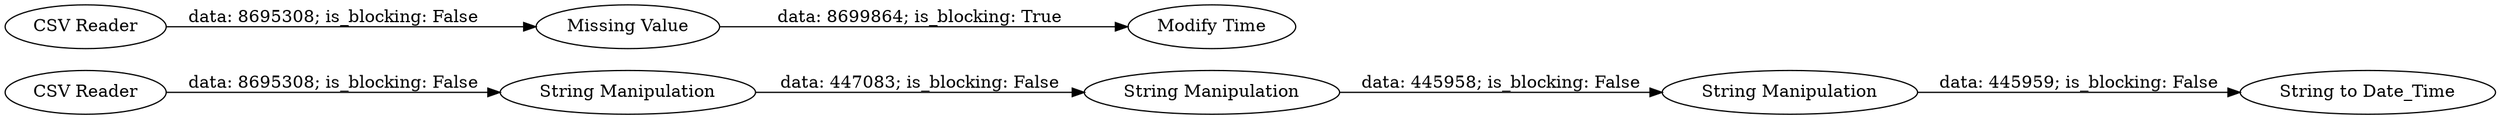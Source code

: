 digraph {
	"5650534766343580003_51" [label="String to Date_Time"]
	"5650534766343580003_40" [label="String Manipulation"]
	"5650534766343580003_55" [label="String Manipulation"]
	"5650534766343580003_54" [label="Modify Time"]
	"5650534766343580003_41" [label="String Manipulation"]
	"5650534766343580003_52" [label="CSV Reader"]
	"5650534766343580003_1" [label="CSV Reader"]
	"5650534766343580003_53" [label="Missing Value"]
	"5650534766343580003_41" -> "5650534766343580003_55" [label="data: 445958; is_blocking: False"]
	"5650534766343580003_52" -> "5650534766343580003_53" [label="data: 8695308; is_blocking: False"]
	"5650534766343580003_55" -> "5650534766343580003_51" [label="data: 445959; is_blocking: False"]
	"5650534766343580003_40" -> "5650534766343580003_41" [label="data: 447083; is_blocking: False"]
	"5650534766343580003_1" -> "5650534766343580003_40" [label="data: 8695308; is_blocking: False"]
	"5650534766343580003_53" -> "5650534766343580003_54" [label="data: 8699864; is_blocking: True"]
	rankdir=LR
}
